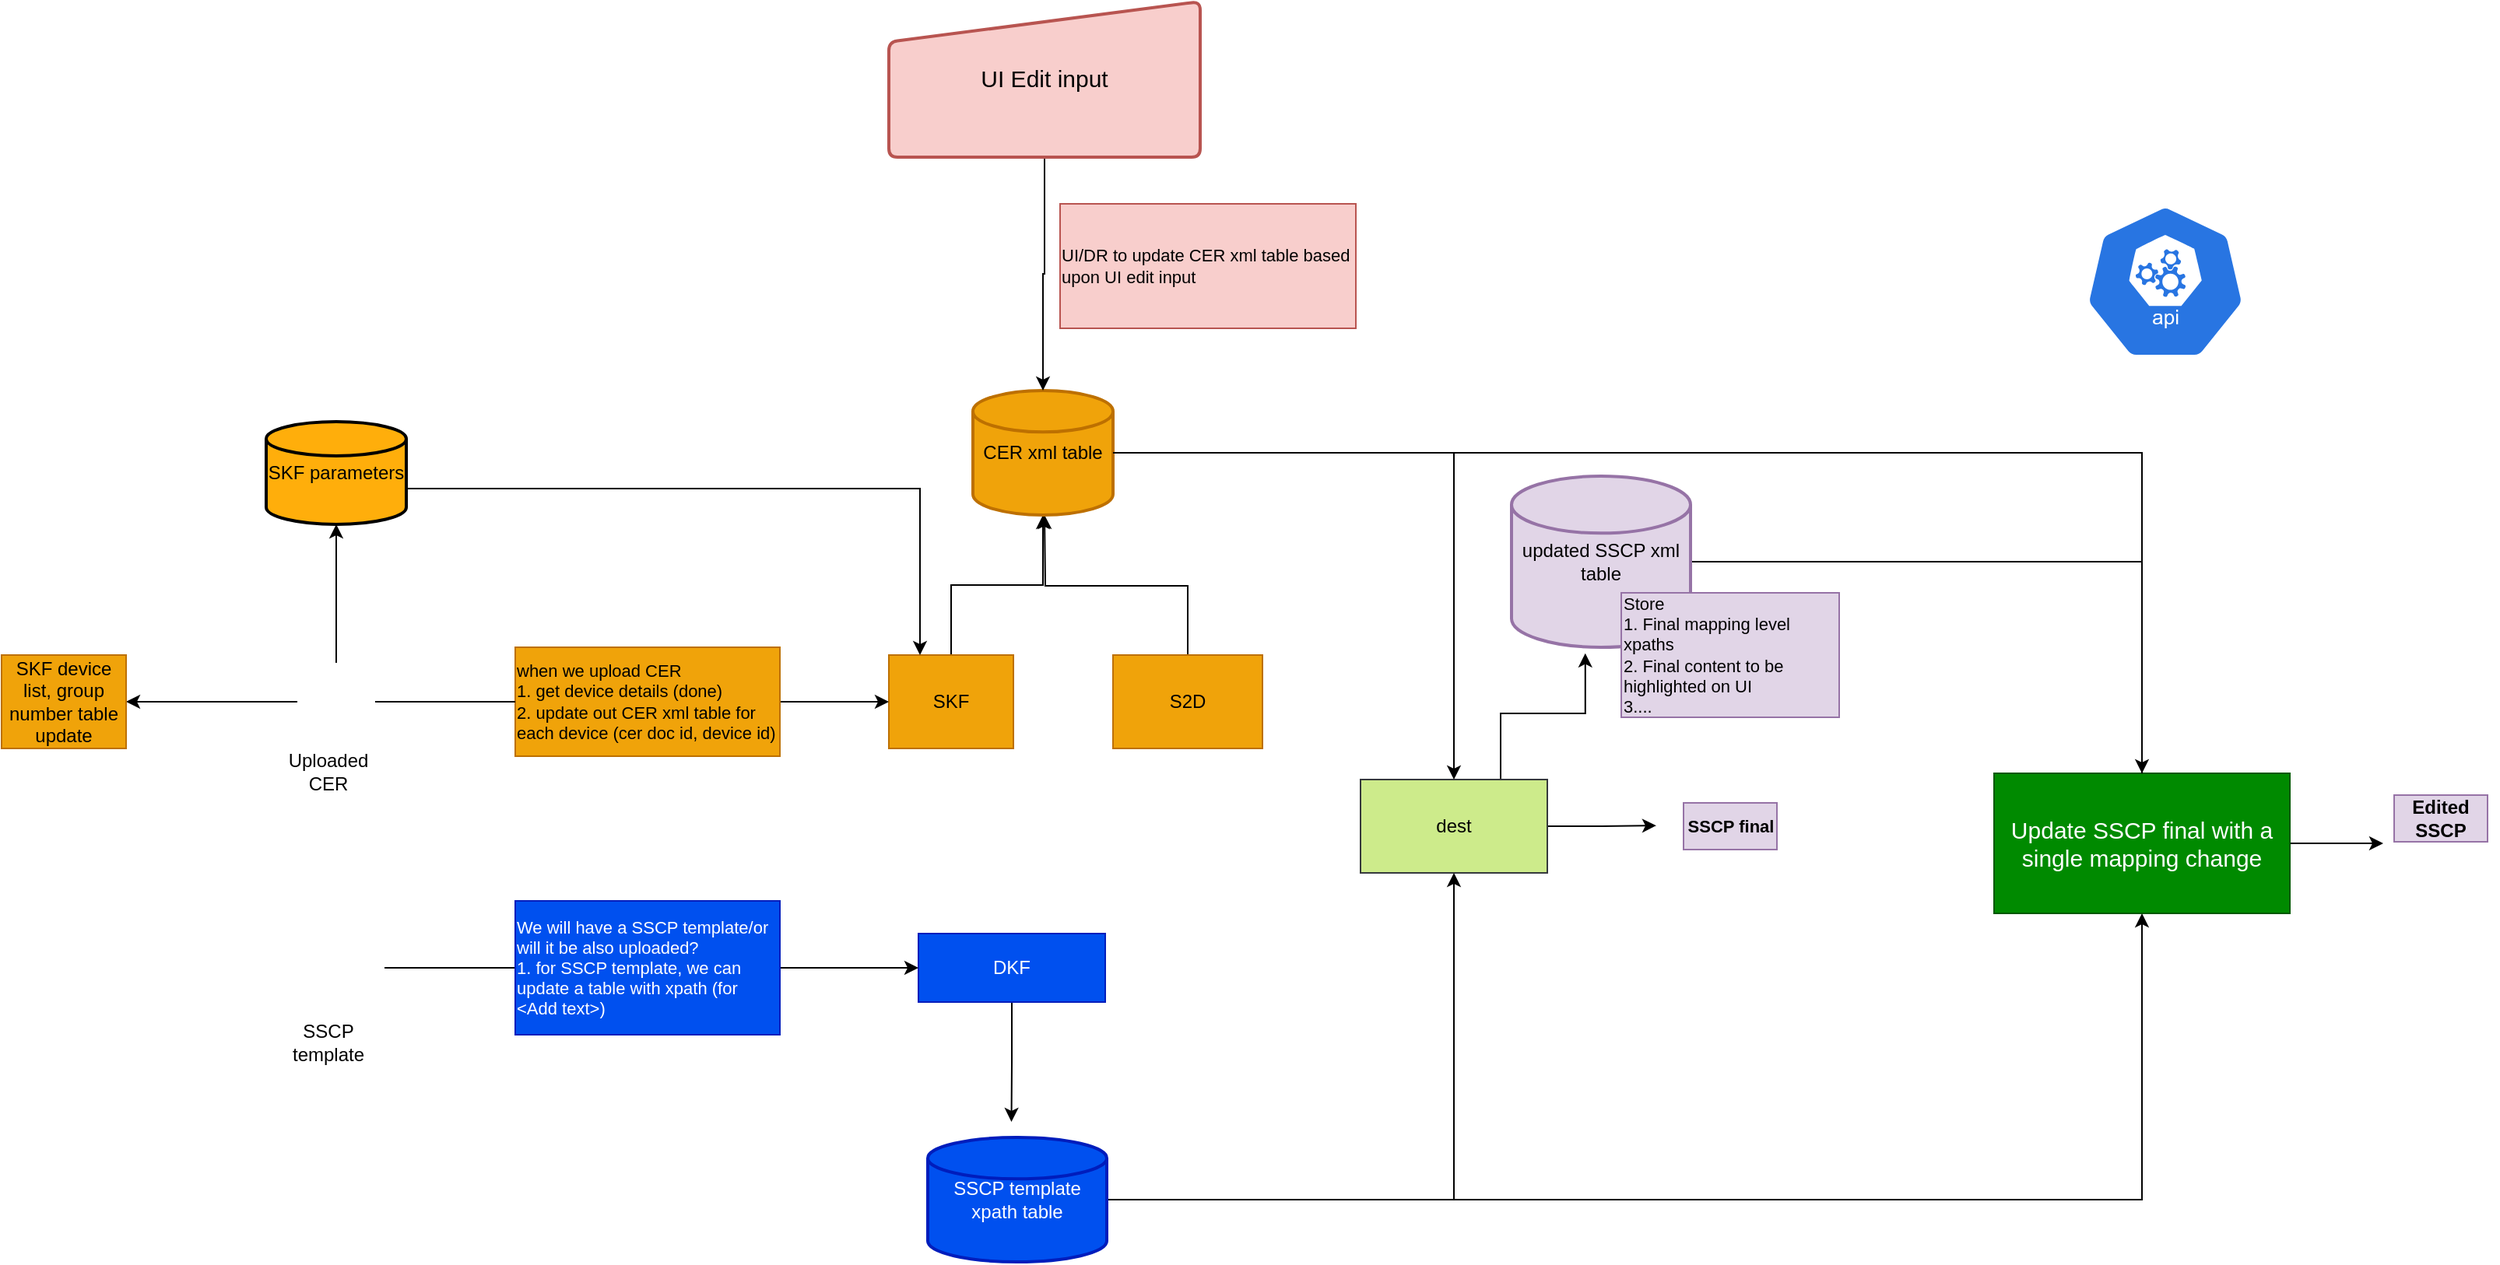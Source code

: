 <mxfile version="16.0.3" type="github">
  <diagram id="5BAHxv5fAUts-Sr4acLN" name="Page-1">
    <mxGraphModel dx="2884" dy="2134" grid="1" gridSize="10" guides="1" tooltips="1" connect="1" arrows="1" fold="1" page="1" pageScale="1" pageWidth="827" pageHeight="1169" math="0" shadow="0">
      <root>
        <mxCell id="0" />
        <mxCell id="1" parent="0" />
        <mxCell id="kNMMWKxQCDq-riNIz1-I-6" style="edgeStyle=orthogonalEdgeStyle;rounded=0;orthogonalLoop=1;jettySize=auto;html=1;exitX=0.5;exitY=0;exitDx=0;exitDy=0;entryX=0.5;entryY=1;entryDx=0;entryDy=0;entryPerimeter=0;fontSize=12;" edge="1" parent="1" source="WqU56yUuRZQFHdNn_Zf5-1" target="WqU56yUuRZQFHdNn_Zf5-23">
          <mxGeometry relative="1" as="geometry" />
        </mxCell>
        <mxCell id="WqU56yUuRZQFHdNn_Zf5-1" value="SKF" style="rounded=0;whiteSpace=wrap;html=1;rotation=0;fillColor=#f0a30a;fontColor=#000000;strokeColor=#BD7000;" parent="1" vertex="1">
          <mxGeometry x="150" y="180" width="80" height="60" as="geometry" />
        </mxCell>
        <mxCell id="kNMMWKxQCDq-riNIz1-I-7" style="edgeStyle=orthogonalEdgeStyle;rounded=0;orthogonalLoop=1;jettySize=auto;html=1;exitX=0.5;exitY=0;exitDx=0;exitDy=0;fontSize=12;" edge="1" parent="1" source="WqU56yUuRZQFHdNn_Zf5-2">
          <mxGeometry relative="1" as="geometry">
            <mxPoint x="250" y="90" as="targetPoint" />
          </mxGeometry>
        </mxCell>
        <mxCell id="WqU56yUuRZQFHdNn_Zf5-2" value="S2D" style="rounded=0;whiteSpace=wrap;html=1;rotation=0;fillColor=#f0a30a;fontColor=#000000;strokeColor=#BD7000;" parent="1" vertex="1">
          <mxGeometry x="294" y="180" width="96" height="60" as="geometry" />
        </mxCell>
        <mxCell id="kNMMWKxQCDq-riNIz1-I-12" style="edgeStyle=orthogonalEdgeStyle;rounded=0;orthogonalLoop=1;jettySize=auto;html=1;exitX=0.5;exitY=1;exitDx=0;exitDy=0;fontSize=12;" edge="1" parent="1" source="WqU56yUuRZQFHdNn_Zf5-3">
          <mxGeometry relative="1" as="geometry">
            <mxPoint x="228.75" y="480" as="targetPoint" />
          </mxGeometry>
        </mxCell>
        <mxCell id="WqU56yUuRZQFHdNn_Zf5-3" value="DKF" style="rounded=0;whiteSpace=wrap;html=1;rotation=0;fillColor=#0050ef;fontColor=#ffffff;strokeColor=#001DBC;" parent="1" vertex="1">
          <mxGeometry x="169" y="359" width="120" height="44" as="geometry" />
        </mxCell>
        <mxCell id="WqU56yUuRZQFHdNn_Zf5-37" style="edgeStyle=orthogonalEdgeStyle;rounded=0;orthogonalLoop=1;jettySize=auto;html=1;exitX=1;exitY=0.5;exitDx=0;exitDy=0;fontSize=11;" parent="1" source="WqU56yUuRZQFHdNn_Zf5-4" edge="1">
          <mxGeometry relative="1" as="geometry">
            <mxPoint x="643" y="289.571" as="targetPoint" />
          </mxGeometry>
        </mxCell>
        <mxCell id="WqU56yUuRZQFHdNn_Zf5-45" style="edgeStyle=orthogonalEdgeStyle;rounded=0;orthogonalLoop=1;jettySize=auto;html=1;entryX=0.412;entryY=1.035;entryDx=0;entryDy=0;entryPerimeter=0;fontSize=11;exitX=0.75;exitY=0;exitDx=0;exitDy=0;" parent="1" source="WqU56yUuRZQFHdNn_Zf5-4" target="WqU56yUuRZQFHdNn_Zf5-39" edge="1">
          <mxGeometry relative="1" as="geometry" />
        </mxCell>
        <mxCell id="WqU56yUuRZQFHdNn_Zf5-4" value="dest" style="rounded=0;whiteSpace=wrap;html=1;rotation=0;fillColor=#cdeb8b;strokeColor=#36393d;" parent="1" vertex="1">
          <mxGeometry x="453" y="260" width="120" height="60" as="geometry" />
        </mxCell>
        <mxCell id="WqU56yUuRZQFHdNn_Zf5-28" style="edgeStyle=orthogonalEdgeStyle;rounded=0;orthogonalLoop=1;jettySize=auto;html=1;entryX=0;entryY=0.5;entryDx=0;entryDy=0;startArrow=none;" parent="1" source="WqU56yUuRZQFHdNn_Zf5-29" target="WqU56yUuRZQFHdNn_Zf5-1" edge="1">
          <mxGeometry relative="1" as="geometry" />
        </mxCell>
        <mxCell id="WqU56yUuRZQFHdNn_Zf5-64" style="edgeStyle=orthogonalEdgeStyle;rounded=0;orthogonalLoop=1;jettySize=auto;html=1;exitX=0.5;exitY=0;exitDx=0;exitDy=0;entryX=0.5;entryY=1;entryDx=0;entryDy=0;entryPerimeter=0;fontSize=12;" parent="1" source="WqU56yUuRZQFHdNn_Zf5-6" target="WqU56yUuRZQFHdNn_Zf5-61" edge="1">
          <mxGeometry relative="1" as="geometry" />
        </mxCell>
        <mxCell id="kNMMWKxQCDq-riNIz1-I-11" style="edgeStyle=orthogonalEdgeStyle;rounded=0;orthogonalLoop=1;jettySize=auto;html=1;entryX=1;entryY=0.5;entryDx=0;entryDy=0;fontSize=12;" edge="1" parent="1" source="WqU56yUuRZQFHdNn_Zf5-6" target="kNMMWKxQCDq-riNIz1-I-9">
          <mxGeometry relative="1" as="geometry" />
        </mxCell>
        <mxCell id="WqU56yUuRZQFHdNn_Zf5-6" value="" style="shape=image;html=1;verticalAlign=top;verticalLabelPosition=bottom;labelBackgroundColor=#ffffff;imageAspect=0;aspect=fixed;image=https://cdn3.iconfinder.com/data/icons/brands-applications/512/Doc_B-128.png" parent="1" vertex="1">
          <mxGeometry x="-230" y="185" width="50" height="50" as="geometry" />
        </mxCell>
        <mxCell id="kNMMWKxQCDq-riNIz1-I-3" style="edgeStyle=orthogonalEdgeStyle;rounded=0;orthogonalLoop=1;jettySize=auto;html=1;exitX=1;exitY=0.5;exitDx=0;exitDy=0;fontSize=12;entryX=0;entryY=0.5;entryDx=0;entryDy=0;" edge="1" parent="1" source="WqU56yUuRZQFHdNn_Zf5-7" target="WqU56yUuRZQFHdNn_Zf5-3">
          <mxGeometry relative="1" as="geometry">
            <mxPoint x="150" y="381.368" as="targetPoint" />
            <Array as="points">
              <mxPoint x="160" y="381" />
            </Array>
          </mxGeometry>
        </mxCell>
        <mxCell id="WqU56yUuRZQFHdNn_Zf5-7" value="" style="shape=image;html=1;verticalAlign=top;verticalLabelPosition=bottom;labelBackgroundColor=#ffffff;imageAspect=0;aspect=fixed;image=https://cdn3.iconfinder.com/data/icons/brands-applications/512/Doc_A-128.png" parent="1" vertex="1">
          <mxGeometry x="-230" y="353" width="56" height="56" as="geometry" />
        </mxCell>
        <mxCell id="WqU56yUuRZQFHdNn_Zf5-35" style="edgeStyle=orthogonalEdgeStyle;rounded=0;orthogonalLoop=1;jettySize=auto;html=1;exitX=1;exitY=0.5;exitDx=0;exitDy=0;exitPerimeter=0;entryX=0.5;entryY=0;entryDx=0;entryDy=0;fontSize=11;" parent="1" source="WqU56yUuRZQFHdNn_Zf5-23" target="WqU56yUuRZQFHdNn_Zf5-4" edge="1">
          <mxGeometry relative="1" as="geometry" />
        </mxCell>
        <mxCell id="WqU56yUuRZQFHdNn_Zf5-23" value="CER xml table" style="strokeWidth=2;html=1;shape=mxgraph.flowchart.database;whiteSpace=wrap;fillColor=#f0a30a;fontColor=#000000;strokeColor=#BD7000;" parent="1" vertex="1">
          <mxGeometry x="204" y="10" width="90" height="80" as="geometry" />
        </mxCell>
        <mxCell id="WqU56yUuRZQFHdNn_Zf5-36" style="edgeStyle=orthogonalEdgeStyle;rounded=0;orthogonalLoop=1;jettySize=auto;html=1;exitX=1;exitY=0.5;exitDx=0;exitDy=0;exitPerimeter=0;entryX=0.5;entryY=1;entryDx=0;entryDy=0;fontSize=11;" parent="1" source="WqU56yUuRZQFHdNn_Zf5-32" target="WqU56yUuRZQFHdNn_Zf5-4" edge="1">
          <mxGeometry relative="1" as="geometry" />
        </mxCell>
        <mxCell id="WqU56yUuRZQFHdNn_Zf5-52" style="edgeStyle=orthogonalEdgeStyle;rounded=0;orthogonalLoop=1;jettySize=auto;html=1;exitX=1;exitY=0.5;exitDx=0;exitDy=0;exitPerimeter=0;fontSize=15;entryX=0.5;entryY=1;entryDx=0;entryDy=0;" parent="1" source="WqU56yUuRZQFHdNn_Zf5-32" target="WqU56yUuRZQFHdNn_Zf5-54" edge="1">
          <mxGeometry relative="1" as="geometry">
            <mxPoint x="1251.212" y="400" as="targetPoint" />
          </mxGeometry>
        </mxCell>
        <mxCell id="WqU56yUuRZQFHdNn_Zf5-32" value="SSCP template xpath table" style="strokeWidth=2;html=1;shape=mxgraph.flowchart.database;whiteSpace=wrap;fillColor=#0050ef;fontColor=#ffffff;strokeColor=#001DBC;" parent="1" vertex="1">
          <mxGeometry x="175" y="490" width="115" height="80" as="geometry" />
        </mxCell>
        <mxCell id="WqU56yUuRZQFHdNn_Zf5-53" style="edgeStyle=orthogonalEdgeStyle;rounded=0;orthogonalLoop=1;jettySize=auto;html=1;exitX=1;exitY=0.5;exitDx=0;exitDy=0;exitPerimeter=0;fontSize=15;" parent="1" source="WqU56yUuRZQFHdNn_Zf5-39" target="WqU56yUuRZQFHdNn_Zf5-54" edge="1">
          <mxGeometry relative="1" as="geometry">
            <mxPoint x="1053" y="320" as="targetPoint" />
          </mxGeometry>
        </mxCell>
        <mxCell id="WqU56yUuRZQFHdNn_Zf5-39" value="updated SSCP xml table" style="strokeWidth=2;html=1;shape=mxgraph.flowchart.database;whiteSpace=wrap;fillColor=#e1d5e7;strokeColor=#9673a6;" parent="1" vertex="1">
          <mxGeometry x="550" y="65" width="115" height="110" as="geometry" />
        </mxCell>
        <mxCell id="WqU56yUuRZQFHdNn_Zf5-41" value="" style="shape=image;html=1;verticalAlign=top;verticalLabelPosition=bottom;labelBackgroundColor=#ffffff;imageAspect=0;aspect=fixed;image=https://cdn4.iconfinder.com/data/icons/file-extension-names-vol-8/512/15-128.png;fontSize=11;fillColor=#e1d5e7;strokeColor=#9673a6;" parent="1" vertex="1">
          <mxGeometry x="653.5" y="272" width="74" height="74" as="geometry" />
        </mxCell>
        <mxCell id="WqU56yUuRZQFHdNn_Zf5-43" value="&lt;b style=&quot;&quot;&gt;SSCP final&lt;/b&gt;" style="text;html=1;strokeColor=#9673a6;fillColor=#e1d5e7;align=center;verticalAlign=middle;whiteSpace=wrap;rounded=0;fontSize=11;labelBackgroundColor=none;" parent="1" vertex="1">
          <mxGeometry x="660.5" y="275" width="60" height="30" as="geometry" />
        </mxCell>
        <mxCell id="WqU56yUuRZQFHdNn_Zf5-48" style="edgeStyle=orthogonalEdgeStyle;rounded=0;orthogonalLoop=1;jettySize=auto;html=1;entryX=0.5;entryY=0;entryDx=0;entryDy=0;entryPerimeter=0;fontSize=11;" parent="1" source="WqU56yUuRZQFHdNn_Zf5-47" target="WqU56yUuRZQFHdNn_Zf5-23" edge="1">
          <mxGeometry relative="1" as="geometry" />
        </mxCell>
        <mxCell id="WqU56yUuRZQFHdNn_Zf5-47" value="&lt;span style=&quot;line-height: 1&quot;&gt;&lt;font&gt;&lt;font style=&quot;font-size: 15px&quot;&gt;UI Edit input&lt;/font&gt;&lt;br&gt;&lt;/font&gt;&lt;/span&gt;" style="html=1;strokeWidth=2;shape=manualInput;whiteSpace=wrap;rounded=1;size=26;arcSize=11;labelBackgroundColor=none;fontSize=11;fillColor=#f8cecc;strokeColor=#b85450;" parent="1" vertex="1">
          <mxGeometry x="150" y="-240" width="200" height="100" as="geometry" />
        </mxCell>
        <mxCell id="WqU56yUuRZQFHdNn_Zf5-49" value="&lt;div style=&quot;text-align: left ; font-size: 11px&quot;&gt;UI/DR to update CER xml table based upon UI edit input&lt;/div&gt;" style="text;html=1;strokeColor=#b85450;fillColor=#f8cecc;align=center;verticalAlign=middle;whiteSpace=wrap;rounded=0;fontSize=11;" parent="1" vertex="1">
          <mxGeometry x="260" y="-110" width="190" height="80" as="geometry" />
        </mxCell>
        <mxCell id="WqU56yUuRZQFHdNn_Zf5-50" value="&lt;div style=&quot;text-align: left ; font-size: 11px&quot;&gt;Store&lt;/div&gt;&lt;div style=&quot;text-align: left ; font-size: 11px&quot;&gt;1. Final mapping level xpaths&lt;/div&gt;&lt;div style=&quot;text-align: left ; font-size: 11px&quot;&gt;2. Final content to be highlighted on UI&lt;/div&gt;&lt;div style=&quot;text-align: left ; font-size: 11px&quot;&gt;3....&lt;/div&gt;" style="text;html=1;strokeColor=#9673a6;fillColor=#e1d5e7;align=center;verticalAlign=middle;whiteSpace=wrap;rounded=0;fontSize=11;" parent="1" vertex="1">
          <mxGeometry x="620.5" y="140" width="140" height="80" as="geometry" />
        </mxCell>
        <mxCell id="WqU56yUuRZQFHdNn_Zf5-60" style="edgeStyle=orthogonalEdgeStyle;rounded=0;orthogonalLoop=1;jettySize=auto;html=1;entryX=0;entryY=0.5;entryDx=0;entryDy=0;fontSize=12;" parent="1" source="WqU56yUuRZQFHdNn_Zf5-54" target="WqU56yUuRZQFHdNn_Zf5-58" edge="1">
          <mxGeometry relative="1" as="geometry" />
        </mxCell>
        <mxCell id="WqU56yUuRZQFHdNn_Zf5-54" value="Update SSCP final with a single mapping change" style="rounded=0;whiteSpace=wrap;html=1;labelBackgroundColor=none;fontSize=15;fillColor=#008a00;fontColor=#ffffff;strokeColor=#005700;" parent="1" vertex="1">
          <mxGeometry x="860" y="256" width="190" height="90" as="geometry" />
        </mxCell>
        <mxCell id="WqU56yUuRZQFHdNn_Zf5-55" value="" style="edgeStyle=orthogonalEdgeStyle;rounded=0;orthogonalLoop=1;jettySize=auto;html=1;exitX=1;exitY=0.5;exitDx=0;exitDy=0;exitPerimeter=0;fontSize=15;endArrow=none;" parent="1" source="WqU56yUuRZQFHdNn_Zf5-23" target="WqU56yUuRZQFHdNn_Zf5-54" edge="1">
          <mxGeometry relative="1" as="geometry">
            <mxPoint x="1250" y="320" as="targetPoint" />
            <mxPoint x="294" y="22.0" as="sourcePoint" />
          </mxGeometry>
        </mxCell>
        <mxCell id="WqU56yUuRZQFHdNn_Zf5-58" value="" style="shape=image;html=1;verticalAlign=top;verticalLabelPosition=bottom;labelBackgroundColor=#ffffff;imageAspect=0;aspect=fixed;image=https://cdn4.iconfinder.com/data/icons/file-extension-names-vol-8/512/15-128.png;fontSize=11;fillColor=#e1d5e7;strokeColor=#9673a6;" parent="1" vertex="1">
          <mxGeometry x="1110" y="264" width="74" height="74" as="geometry" />
        </mxCell>
        <mxCell id="WqU56yUuRZQFHdNn_Zf5-59" value="&lt;b&gt;&lt;font style=&quot;font-size: 12px&quot;&gt;Edited SSCP&lt;/font&gt;&lt;/b&gt;" style="text;html=1;strokeColor=#9673a6;fillColor=#e1d5e7;align=center;verticalAlign=middle;whiteSpace=wrap;rounded=0;fontSize=11;labelBackgroundColor=none;" parent="1" vertex="1">
          <mxGeometry x="1117" y="270" width="60" height="30" as="geometry" />
        </mxCell>
        <mxCell id="WqU56yUuRZQFHdNn_Zf5-65" style="edgeStyle=orthogonalEdgeStyle;rounded=0;orthogonalLoop=1;jettySize=auto;html=1;exitX=1;exitY=0.5;exitDx=0;exitDy=0;exitPerimeter=0;entryX=0.25;entryY=0;entryDx=0;entryDy=0;fontSize=12;" parent="1" source="WqU56yUuRZQFHdNn_Zf5-61" target="WqU56yUuRZQFHdNn_Zf5-1" edge="1">
          <mxGeometry relative="1" as="geometry">
            <Array as="points">
              <mxPoint x="170" y="73" />
            </Array>
          </mxGeometry>
        </mxCell>
        <mxCell id="WqU56yUuRZQFHdNn_Zf5-61" value="SKF parameters" style="strokeWidth=2;html=1;shape=mxgraph.flowchart.database;whiteSpace=wrap;fillColor=#FFAE0B;fontColor=#000000;strokeColor=#000000;" parent="1" vertex="1">
          <mxGeometry x="-250" y="30" width="90" height="66" as="geometry" />
        </mxCell>
        <mxCell id="WqU56yUuRZQFHdNn_Zf5-29" value="&lt;div style=&quot;text-align: left ; font-size: 11px&quot;&gt;&lt;span&gt;when we upload CER&lt;/span&gt;&lt;br&gt;&lt;span&gt;1. get device details (done)&lt;/span&gt;&lt;br&gt;&lt;span&gt;2. update out CER xml table for each device (cer doc id, device id)&lt;/span&gt;&lt;br&gt;&lt;/div&gt;" style="text;html=1;strokeColor=#BD7000;fillColor=#f0a30a;align=center;verticalAlign=middle;whiteSpace=wrap;rounded=0;fontSize=11;fontColor=#000000;" parent="1" vertex="1">
          <mxGeometry x="-90" y="175" width="170" height="70" as="geometry" />
        </mxCell>
        <mxCell id="WqU56yUuRZQFHdNn_Zf5-63" value="" style="edgeStyle=orthogonalEdgeStyle;rounded=0;orthogonalLoop=1;jettySize=auto;html=1;endArrow=none;entryX=0;entryY=0.5;entryDx=0;entryDy=0;" parent="1" source="WqU56yUuRZQFHdNn_Zf5-6" target="WqU56yUuRZQFHdNn_Zf5-29" edge="1">
          <mxGeometry relative="1" as="geometry">
            <mxPoint x="-80" y="210" as="sourcePoint" />
            <mxPoint x="-100" y="210" as="targetPoint" />
          </mxGeometry>
        </mxCell>
        <mxCell id="WqU56yUuRZQFHdNn_Zf5-30" value="&lt;div style=&quot;text-align: left ; font-size: 11px&quot;&gt;We will have a SSCP template/or will it be also uploaded?&lt;/div&gt;&lt;div style=&quot;text-align: left ; font-size: 11px&quot;&gt;&lt;span&gt;1. for SSCP template, we can update a table with xpath (for &amp;lt;Add text&amp;gt;)&lt;/span&gt;&lt;br&gt;&lt;/div&gt;" style="text;html=1;strokeColor=#001DBC;fillColor=#0050ef;align=center;verticalAlign=middle;whiteSpace=wrap;rounded=0;fontSize=11;fontColor=#ffffff;" parent="1" vertex="1">
          <mxGeometry x="-90" y="338" width="170" height="86" as="geometry" />
        </mxCell>
        <mxCell id="kNMMWKxQCDq-riNIz1-I-1" value="Uploaded CER" style="text;html=1;strokeColor=none;fillColor=none;align=center;verticalAlign=middle;whiteSpace=wrap;rounded=0;labelBackgroundColor=none;fontSize=12;" vertex="1" parent="1">
          <mxGeometry x="-240" y="240" width="60" height="30" as="geometry" />
        </mxCell>
        <mxCell id="kNMMWKxQCDq-riNIz1-I-2" value="SSCP template" style="text;html=1;strokeColor=none;fillColor=none;align=center;verticalAlign=middle;whiteSpace=wrap;rounded=0;labelBackgroundColor=none;fontSize=12;" vertex="1" parent="1">
          <mxGeometry x="-240" y="414" width="60" height="30" as="geometry" />
        </mxCell>
        <mxCell id="kNMMWKxQCDq-riNIz1-I-9" value="SKF device list, group number table update" style="rounded=0;whiteSpace=wrap;html=1;rotation=0;fillColor=#f0a30a;fontColor=#000000;strokeColor=#BD7000;" vertex="1" parent="1">
          <mxGeometry x="-420" y="180" width="80" height="60" as="geometry" />
        </mxCell>
        <mxCell id="kNMMWKxQCDq-riNIz1-I-13" value="" style="sketch=0;html=1;dashed=0;whitespace=wrap;fillColor=#2875E2;strokeColor=#ffffff;points=[[0.005,0.63,0],[0.1,0.2,0],[0.9,0.2,0],[0.5,0,0],[0.995,0.63,0],[0.72,0.99,0],[0.5,1,0],[0.28,0.99,0]];shape=mxgraph.kubernetes.icon;prIcon=api;rounded=1;labelBackgroundColor=none;fontSize=12;" vertex="1" parent="1">
          <mxGeometry x="910" y="-110" width="120" height="100" as="geometry" />
        </mxCell>
      </root>
    </mxGraphModel>
  </diagram>
</mxfile>
